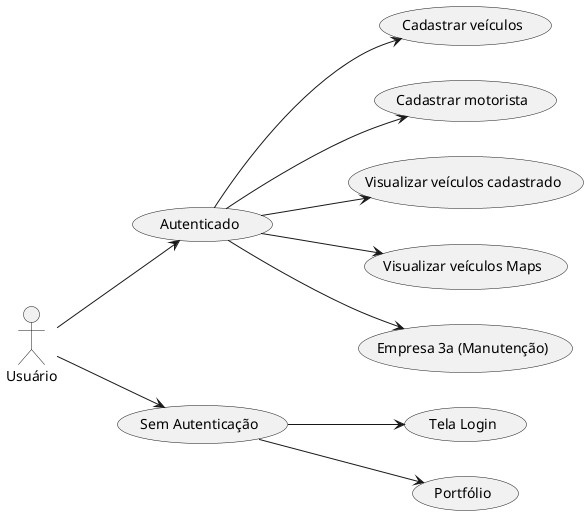 @startuml
left to right direction

actor "Usuário" as Usuario

usecase "Autenticado" as Autenticado
usecase "Sem Autenticação" as SemAutenticacao
Usuario --> Autenticado

usecase "Cadastrar veículos" as cadastroVeiculos
Autenticado--> cadastroVeiculos
usecase "Cadastrar motorista" as cadastroMotorista
Autenticado--> cadastroMotorista
usecase "Visualizar veículos cadastrado" as veiculosCadastrado
Autenticado--> veiculosCadastrado
usecase "Visualizar veículos Maps" as veiculosMaps
Autenticado --> veiculosMaps
usecase "Empresa 3a (Manutenção)" as manutencao
Autenticado--> manutencao

Usuario --> SemAutenticacao
usecase "Tela Login" as login
SemAutenticacao--> login
usecase "Portfólio" as portfolio
SemAutenticacao--> portfolio
@enduml
